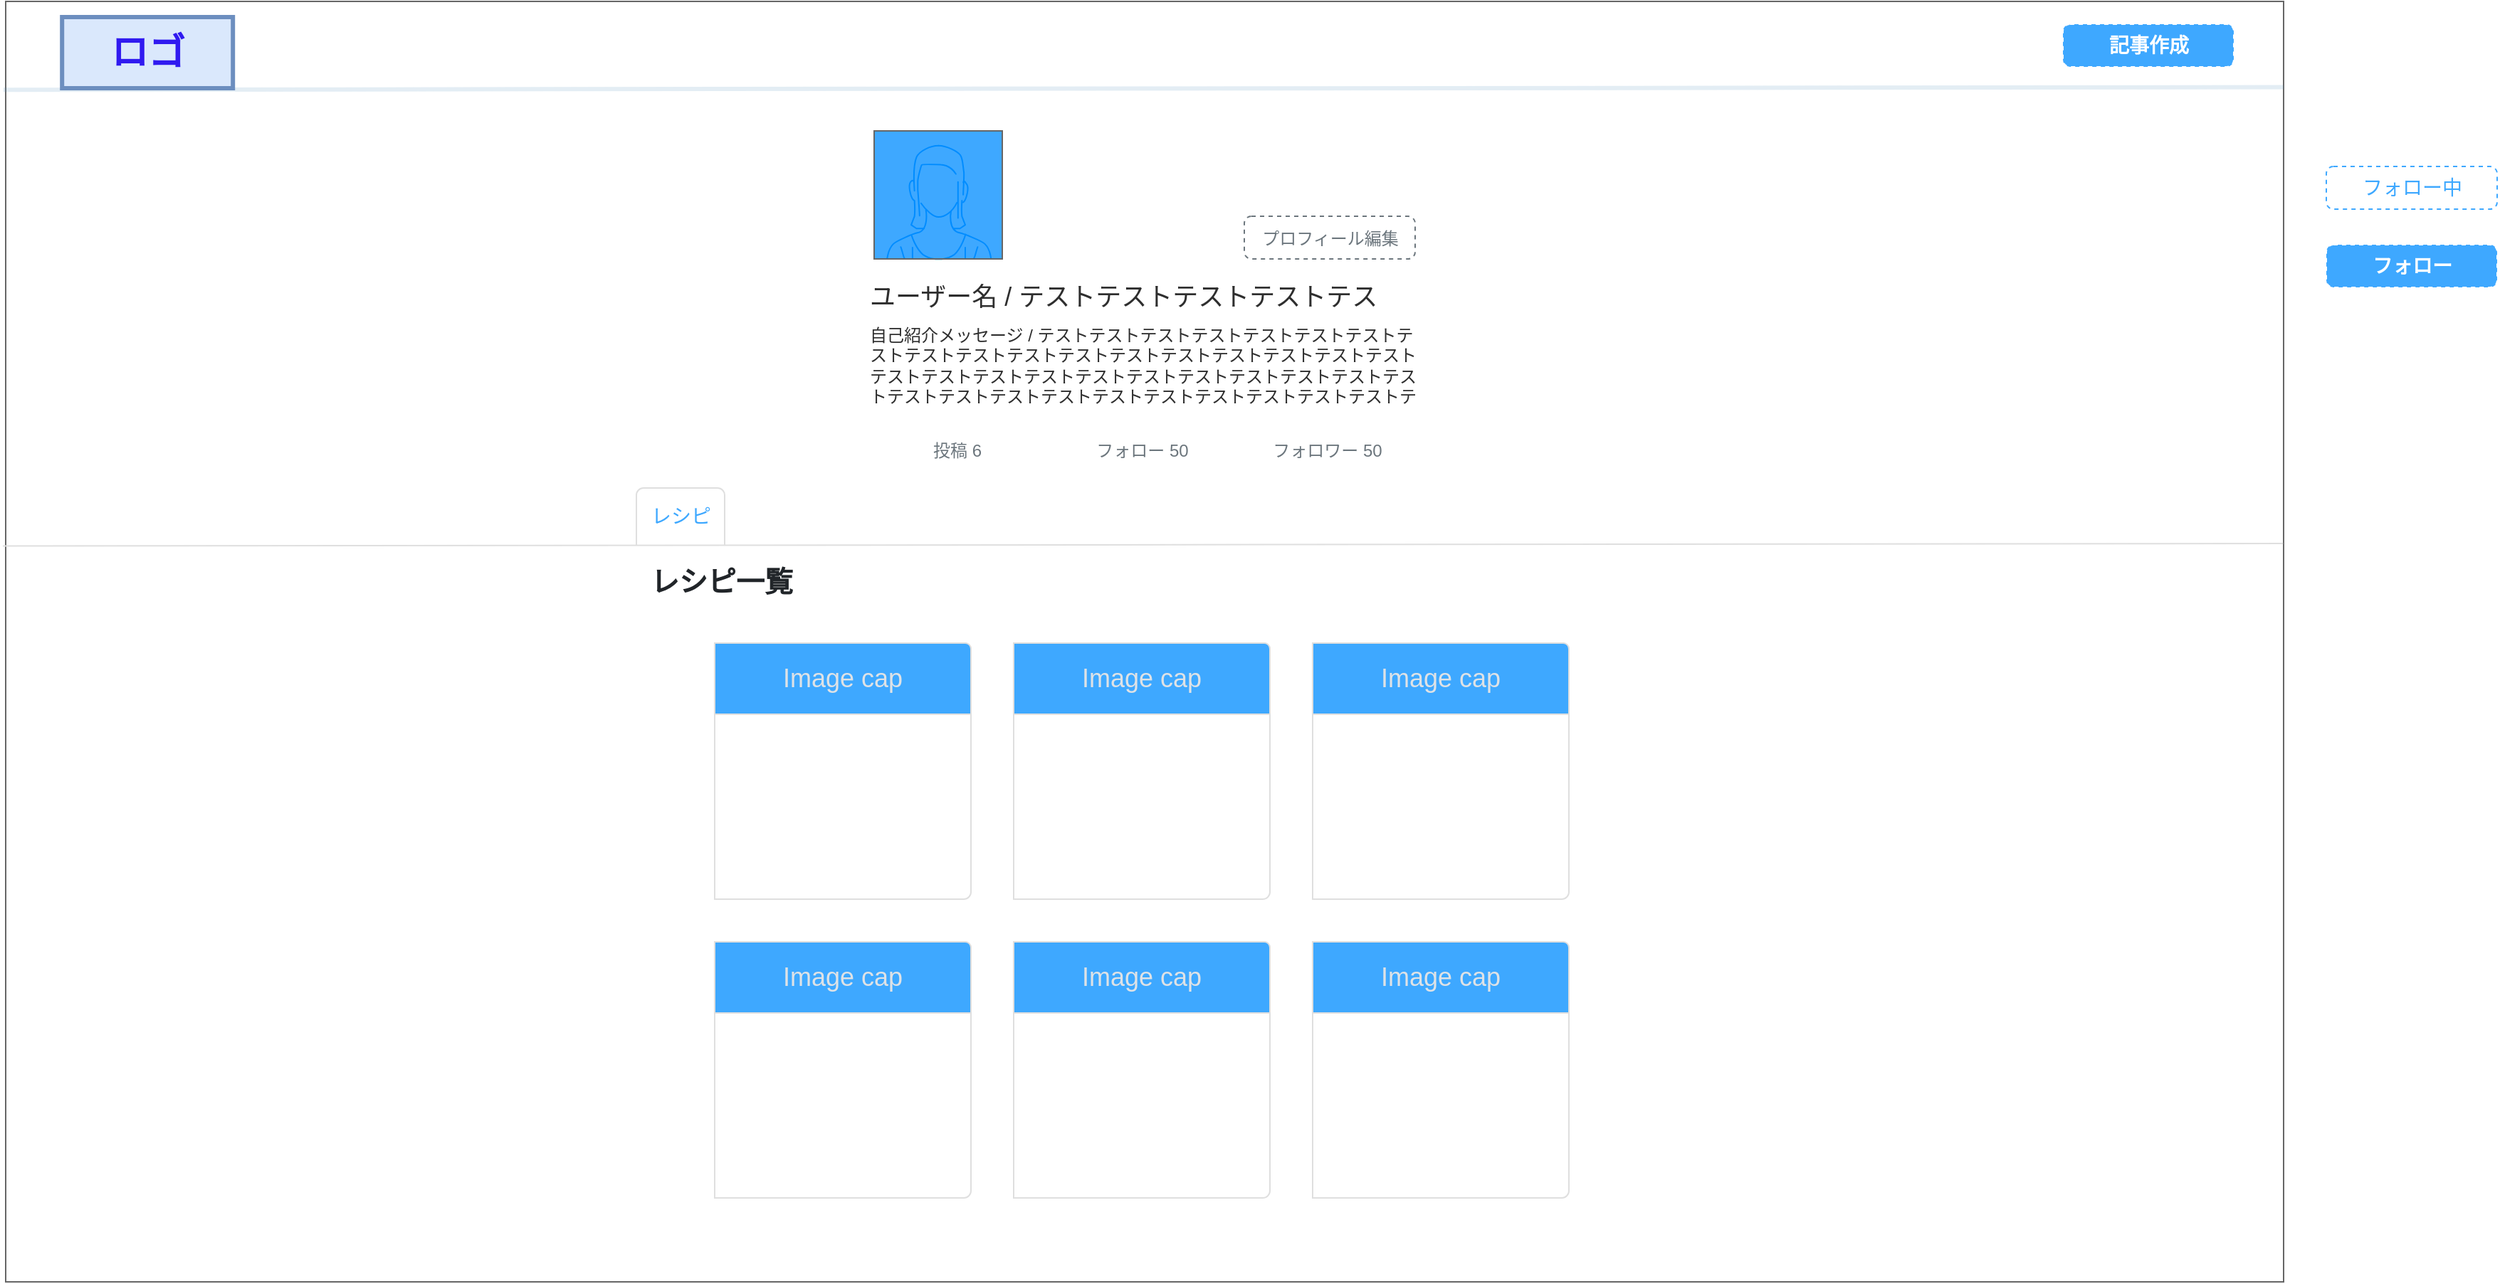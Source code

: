 <mxfile>
    <diagram id="WWbYQ2NUVVgn80VWuXI2" name="ページ1">
        <mxGraphModel dx="2980" dy="1616" grid="1" gridSize="10" guides="1" tooltips="1" connect="1" arrows="1" fold="1" page="1" pageScale="1" pageWidth="1600" pageHeight="900" math="0" shadow="0">
            <root>
                <mxCell id="0"/>
                <mxCell id="1" parent="0"/>
                <mxCell id="2" value="&lt;div class=&quot;sessionsLayoutHeader_title&quot; style=&quot;box-sizing: inherit ; margin: 30px 0px ; letter-spacing: 1px ; font-size: 36px ; font-weight: 400 ; color: rgb(74 , 74 , 74) ; font-style: normal ; text-indent: 0px ; text-transform: none ; word-spacing: 0px ; background-color: rgb(255 , 255 , 255)&quot;&gt;&lt;br&gt;&lt;/div&gt;" style="html=1;shadow=0;dashed=0;fontSize=16;align=left;spacing=15;container=0;fillColor=#fff;fontColor=#333333;strokeColor=#666666;" vertex="1" parent="1">
                    <mxGeometry y="-1" width="1600" height="900" as="geometry"/>
                </mxCell>
                <mxCell id="13" value="" style="endArrow=none;html=1;strokeColor=#5c93bb2b;strokeWidth=3;entryX=1;entryY=0.067;entryDx=0;entryDy=0;entryPerimeter=0;exitX=-0.001;exitY=0.069;exitDx=0;exitDy=0;exitPerimeter=0;" edge="1" parent="1" source="2" target="2">
                    <mxGeometry width="50" height="50" relative="1" as="geometry">
                        <mxPoint x="-0.4" y="70" as="sourcePoint"/>
                        <mxPoint x="1759.6" as="targetPoint"/>
                    </mxGeometry>
                </mxCell>
                <mxCell id="14" value="ロゴ" style="rounded=0;whiteSpace=wrap;html=1;strokeWidth=3;fillColor=#dae8fc;strokeColor=#6c8ebf;fontStyle=1;fontSize=26;labelBackgroundColor=none;fontColor=#301AF0;" vertex="1" parent="1">
                    <mxGeometry x="39.6" y="10" width="120" height="50" as="geometry"/>
                </mxCell>
                <mxCell id="15" value="ユーザー名 / テストテストテストテストテス" style="text;strokeColor=none;fillColor=none;align=left;verticalAlign=middle;rounded=0;labelBackgroundColor=none;fontSize=18;fontColor=#000000d1;horizontal=1;whiteSpace=wrap;html=1;" vertex="1" parent="1">
                    <mxGeometry x="605" y="187" width="390" height="40" as="geometry"/>
                </mxCell>
                <mxCell id="18" value="自己紹介メッセージ / テストテストテストテストテストテストテストテストテストテストテストテストテストテストテストテストテストテストテストテストテストテストテストテストテストテストテストテストテストテストテストテストテストテストテストテストテストテストテストテ" style="text;strokeColor=none;fillColor=none;align=left;verticalAlign=top;rounded=0;labelBackgroundColor=none;fontSize=12;fontColor=#000000d1;horizontal=1;whiteSpace=wrap;html=1;" vertex="1" parent="1">
                    <mxGeometry x="605" y="220" width="390" height="60" as="geometry"/>
                </mxCell>
                <mxCell id="23" value="フォロー中" style="html=1;shadow=0;dashed=1;shape=mxgraph.bootstrap.rrect;rSize=5;fillColor=#FFFFFF;strokeColor=#3EA8FF;align=center;spacing=15;fontSize=14;fontColor=#3EA8FF;" vertex="1" parent="1">
                    <mxGeometry x="1630" y="115" width="120" height="30" as="geometry"/>
                </mxCell>
                <mxCell id="22" value="フォロー" style="html=1;shadow=0;dashed=1;shape=mxgraph.bootstrap.rrect;rSize=5;fillColor=#3EA8FF;strokeColor=#FFFFFF;align=center;spacing=15;fontSize=14;fontColor=#FFFFFF;fontStyle=1" vertex="1" parent="1">
                    <mxGeometry x="1630" y="170" width="120" height="30" as="geometry"/>
                </mxCell>
                <mxCell id="20" value="&lt;font style=&quot;font-size: 12px&quot;&gt;プロフィール編集&lt;/font&gt;" style="html=1;shadow=0;dashed=1;shape=mxgraph.bootstrap.rrect;rSize=5;fillColor=#fff;strokeColor=#6c767d;align=center;spacing=15;fontSize=14;fontColor=#6c767d;" vertex="1" parent="1">
                    <mxGeometry x="870" y="150" width="120" height="30" as="geometry"/>
                </mxCell>
                <mxCell id="25" value="" style="verticalLabelPosition=bottom;shadow=0;dashed=0;align=center;html=1;verticalAlign=top;strokeWidth=1;shape=mxgraph.mockup.containers.userFemale;strokeColor=#666666;strokeColor2=#008cff;fontSize=12;fontColor=#FFFFFF;fillColor=#3EA8FF;" vertex="1" parent="1">
                    <mxGeometry x="610" y="90" width="90" height="90" as="geometry"/>
                </mxCell>
                <mxCell id="71" value="記事作成" style="html=1;shadow=0;dashed=1;shape=mxgraph.bootstrap.rrect;rSize=5;fillColor=#3EA8FF;strokeColor=#FFFFFF;align=center;spacing=15;fontSize=14;fontColor=#FFFFFF;fontStyle=1" vertex="1" parent="1">
                    <mxGeometry x="1445" y="15" width="120" height="30" as="geometry"/>
                </mxCell>
                <mxCell id="72" value="" style="group" vertex="1" connectable="0" parent="1">
                    <mxGeometry x="-2.0" y="330" width="1601.6" height="510" as="geometry"/>
                </mxCell>
                <mxCell id="26" value="" style="html=1;shadow=0;dashed=0;shape=mxgraph.bootstrap.rrect;rSize=5;strokeColor=none;html=1;whiteSpace=wrap;fillColor=#FFFFFF;fontColor=#000000;fontSize=12;strokeWidth=1;align=center;" vertex="1" parent="72">
                    <mxGeometry x="435.0" width="730" height="510" as="geometry"/>
                </mxCell>
                <mxCell id="27" value="" style="html=1;shadow=0;dashed=0;shape=mxgraph.bootstrap.topButton;strokeColor=inherit;fillColor=none;rSize=5;perimeter=none;whiteSpace=wrap;resizeWidth=1;align=center;spacing=20;fontSize=14;fontColor=#FFFFFF;" vertex="1" parent="26">
                    <mxGeometry width="620" height="50" relative="1" as="geometry"/>
                </mxCell>
                <mxCell id="31" value="&lt;span style=&quot;font-size: 20px&quot;&gt;&lt;b&gt;レシピ一覧&lt;/b&gt;&lt;/span&gt;" style="perimeter=none;html=1;whiteSpace=wrap;fillColor=none;strokeColor=none;resizeWidth=1;verticalAlign=top;align=left;spacing=20;spacingTop=-10;fontSize=14;fontColor=#212529;dashed=1;" vertex="1" parent="26">
                    <mxGeometry width="620" height="120" relative="1" as="geometry">
                        <mxPoint y="50" as="offset"/>
                    </mxGeometry>
                </mxCell>
                <mxCell id="56" value="" style="group" vertex="1" connectable="0" parent="26">
                    <mxGeometry x="65" y="120" width="600" height="180" as="geometry"/>
                </mxCell>
                <mxCell id="40" value="" style="shadow=0;dashed=0;shape=mxgraph.bootstrap.rightButton;rSize=5;strokeColor=#DFDFDF;fillColor=#ffffff;fontColor=#000000;verticalAlign=top;align=left;spacing=20;spacingBottom=0;fontSize=14;spacingTop=160;" vertex="1" parent="56">
                    <mxGeometry width="180" height="180" as="geometry">
                        <mxPoint x="-10" y="-210" as="offset"/>
                    </mxGeometry>
                </mxCell>
                <mxCell id="41" value="Image cap" style="html=1;shadow=0;dashed=0;shape=mxgraph.basic.corner_round_rect;dx=2;flipH=1;perimeter=none;whiteSpace=wrap;fillColor=#3EA8FF;strokeColor=#DFDFDF;fontColor=#DEE2E6;resizeWidth=1;fontSize=18;" vertex="1" parent="40">
                    <mxGeometry width="180" height="50" relative="1" as="geometry"/>
                </mxCell>
                <mxCell id="52" value="" style="shadow=0;dashed=0;shape=mxgraph.bootstrap.rightButton;rSize=5;strokeColor=#DFDFDF;fillColor=#ffffff;fontColor=#000000;verticalAlign=top;align=left;spacing=20;spacingBottom=0;fontSize=14;spacingTop=160;" vertex="1" parent="56">
                    <mxGeometry x="210" width="180" height="180" as="geometry">
                        <mxPoint x="-10" y="-210" as="offset"/>
                    </mxGeometry>
                </mxCell>
                <mxCell id="53" value="Image cap" style="html=1;shadow=0;dashed=0;shape=mxgraph.basic.corner_round_rect;dx=2;flipH=1;perimeter=none;whiteSpace=wrap;fillColor=#3EA8FF;strokeColor=#DFDFDF;fontColor=#DEE2E6;resizeWidth=1;fontSize=18;" vertex="1" parent="52">
                    <mxGeometry width="180" height="50" relative="1" as="geometry"/>
                </mxCell>
                <mxCell id="54" value="" style="shadow=0;dashed=0;shape=mxgraph.bootstrap.rightButton;rSize=5;strokeColor=#DFDFDF;fillColor=#ffffff;fontColor=#000000;verticalAlign=top;align=left;spacing=20;spacingBottom=0;fontSize=14;spacingTop=160;" vertex="1" parent="56">
                    <mxGeometry x="420" width="180" height="180" as="geometry">
                        <mxPoint x="-10" y="-210" as="offset"/>
                    </mxGeometry>
                </mxCell>
                <mxCell id="55" value="Image cap" style="html=1;shadow=0;dashed=0;shape=mxgraph.basic.corner_round_rect;dx=2;flipH=1;perimeter=none;whiteSpace=wrap;fillColor=#3EA8FF;strokeColor=#DFDFDF;fontColor=#DEE2E6;resizeWidth=1;fontSize=18;" vertex="1" parent="54">
                    <mxGeometry width="180" height="50" relative="1" as="geometry"/>
                </mxCell>
                <mxCell id="64" value="" style="group" vertex="1" connectable="0" parent="26">
                    <mxGeometry x="65" y="330" width="600" height="180" as="geometry"/>
                </mxCell>
                <mxCell id="65" value="" style="shadow=0;dashed=0;shape=mxgraph.bootstrap.rightButton;rSize=5;strokeColor=#DFDFDF;fillColor=#ffffff;fontColor=#000000;verticalAlign=top;align=left;spacing=20;spacingBottom=0;fontSize=14;spacingTop=160;" vertex="1" parent="64">
                    <mxGeometry width="180" height="180" as="geometry">
                        <mxPoint x="-10" y="-210" as="offset"/>
                    </mxGeometry>
                </mxCell>
                <mxCell id="66" value="Image cap" style="html=1;shadow=0;dashed=0;shape=mxgraph.basic.corner_round_rect;dx=2;flipH=1;perimeter=none;whiteSpace=wrap;fillColor=#3EA8FF;strokeColor=#DFDFDF;fontColor=#DEE2E6;resizeWidth=1;fontSize=18;" vertex="1" parent="65">
                    <mxGeometry width="180" height="50" relative="1" as="geometry"/>
                </mxCell>
                <mxCell id="67" value="" style="shadow=0;dashed=0;shape=mxgraph.bootstrap.rightButton;rSize=5;strokeColor=#DFDFDF;fillColor=#ffffff;fontColor=#000000;verticalAlign=top;align=left;spacing=20;spacingBottom=0;fontSize=14;spacingTop=160;" vertex="1" parent="64">
                    <mxGeometry x="210" width="180" height="180" as="geometry">
                        <mxPoint x="-10" y="-210" as="offset"/>
                    </mxGeometry>
                </mxCell>
                <mxCell id="68" value="Image cap" style="html=1;shadow=0;dashed=0;shape=mxgraph.basic.corner_round_rect;dx=2;flipH=1;perimeter=none;whiteSpace=wrap;fillColor=#3EA8FF;strokeColor=#DFDFDF;fontColor=#DEE2E6;resizeWidth=1;fontSize=18;" vertex="1" parent="67">
                    <mxGeometry width="180" height="50" relative="1" as="geometry"/>
                </mxCell>
                <mxCell id="69" value="" style="shadow=0;dashed=0;shape=mxgraph.bootstrap.rightButton;rSize=5;strokeColor=#DFDFDF;fillColor=#ffffff;fontColor=#000000;verticalAlign=top;align=left;spacing=20;spacingBottom=0;fontSize=14;spacingTop=160;" vertex="1" parent="64">
                    <mxGeometry x="420" width="180" height="180" as="geometry">
                        <mxPoint x="-10" y="-210" as="offset"/>
                    </mxGeometry>
                </mxCell>
                <mxCell id="70" value="Image cap" style="html=1;shadow=0;dashed=0;shape=mxgraph.basic.corner_round_rect;dx=2;flipH=1;perimeter=none;whiteSpace=wrap;fillColor=#3EA8FF;strokeColor=#DFDFDF;fontColor=#DEE2E6;resizeWidth=1;fontSize=18;" vertex="1" parent="69">
                    <mxGeometry width="180" height="50" relative="1" as="geometry"/>
                </mxCell>
                <mxCell id="28" value="レシピ" style="html=1;shadow=0;dashed=0;shape=mxgraph.bootstrap.tabTop;strokeColor=#DFDFDF;fillColor=#ffffff;rSize=5;perimeter=none;resizeWidth=1;align=center;spacing=20;fontSize=14;fontColor=#3EA8FF;" vertex="1" parent="26">
                    <mxGeometry width="62" height="40" relative="1" as="geometry">
                        <mxPoint x="10" y="11" as="offset"/>
                    </mxGeometry>
                </mxCell>
                <mxCell id="34" value="" style="endArrow=none;html=1;strokeColor=#dfdfdf;strokeWidth=1;entryX=1;entryY=0.067;entryDx=0;entryDy=0;entryPerimeter=0;exitX=-0.001;exitY=0.069;exitDx=0;exitDy=0;exitPerimeter=0;" edge="1" parent="72">
                    <mxGeometry width="50" height="50" relative="1" as="geometry">
                        <mxPoint y="51.8" as="sourcePoint"/>
                        <mxPoint x="1601.6" y="50.0" as="targetPoint"/>
                    </mxGeometry>
                </mxCell>
                <mxCell id="73" value="&lt;font style=&quot;font-size: 12px&quot;&gt;50 フォロワー&lt;/font&gt;" style="html=1;shadow=0;dashed=1;shape=mxgraph.bootstrap.rrect;rSize=5;fillColor=#fff;strokeColor=none;align=center;spacing=15;fontSize=12;fontColor=#6c767d;" vertex="1" parent="1">
                    <mxGeometry x="740" y="300" width="120" height="30" as="geometry"/>
                </mxCell>
                <mxCell id="77" value="" style="group" vertex="1" connectable="0" parent="1">
                    <mxGeometry x="603" y="300" width="395" height="30" as="geometry"/>
                </mxCell>
                <mxCell id="75" value="&lt;font style=&quot;font-size: 12px&quot;&gt;投稿 6&lt;/font&gt;" style="html=1;shadow=0;dashed=1;shape=mxgraph.bootstrap.rrect;rSize=5;fillColor=#fff;strokeColor=none;align=center;spacing=15;fontSize=12;fontColor=#6c767d;" vertex="1" parent="77">
                    <mxGeometry width="130" height="30" as="geometry"/>
                </mxCell>
                <mxCell id="76" value="&lt;font style=&quot;font-size: 12px&quot;&gt;フォロー 50&lt;/font&gt;" style="html=1;shadow=0;dashed=1;shape=mxgraph.bootstrap.rrect;rSize=5;fillColor=#fff;strokeColor=none;align=center;spacing=15;fontSize=12;fontColor=#6c767d;" vertex="1" parent="77">
                    <mxGeometry x="130" width="130" height="30" as="geometry"/>
                </mxCell>
                <mxCell id="74" value="&lt;font style=&quot;font-size: 12px&quot;&gt;フォロワー 50&lt;/font&gt;" style="html=1;shadow=0;dashed=1;shape=mxgraph.bootstrap.rrect;rSize=5;fillColor=#fff;strokeColor=none;align=center;spacing=15;fontSize=12;fontColor=#6c767d;" vertex="1" parent="77">
                    <mxGeometry x="260" width="130" height="30" as="geometry"/>
                </mxCell>
            </root>
        </mxGraphModel>
    </diagram>
</mxfile>